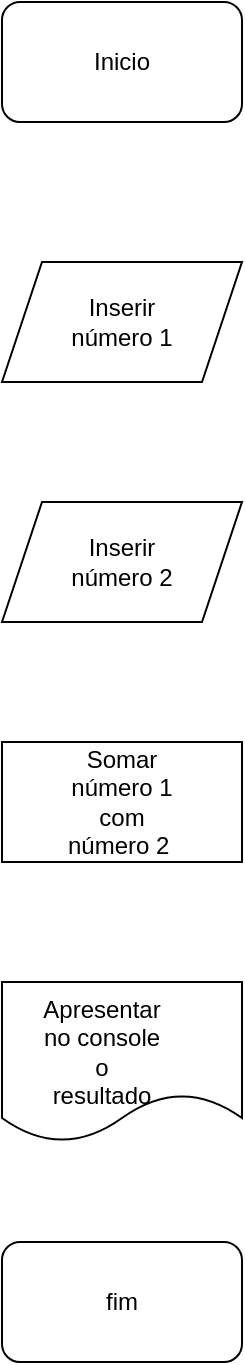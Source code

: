 <mxfile version="24.0.2" type="github">
  <diagram name="Página-1" id="OehXuZuX19rzcgpaWYtD">
    <mxGraphModel dx="1009" dy="573" grid="1" gridSize="10" guides="1" tooltips="1" connect="1" arrows="1" fold="1" page="1" pageScale="1" pageWidth="827" pageHeight="1169" math="0" shadow="0">
      <root>
        <mxCell id="0" />
        <mxCell id="1" parent="0" />
        <mxCell id="o3x6JhrrqWPSyD1nAUnK-2" value="Inicio" style="text;html=1;align=center;verticalAlign=middle;whiteSpace=wrap;rounded=0;" vertex="1" parent="1">
          <mxGeometry x="70" y="25" width="60" height="30" as="geometry" />
        </mxCell>
        <mxCell id="o3x6JhrrqWPSyD1nAUnK-3" value="" style="shape=parallelogram;perimeter=parallelogramPerimeter;whiteSpace=wrap;html=1;fixedSize=1;" vertex="1" parent="1">
          <mxGeometry x="40" y="140" width="120" height="60" as="geometry" />
        </mxCell>
        <mxCell id="o3x6JhrrqWPSyD1nAUnK-4" value="" style="shape=parallelogram;perimeter=parallelogramPerimeter;whiteSpace=wrap;html=1;fixedSize=1;" vertex="1" parent="1">
          <mxGeometry x="40" y="260" width="120" height="60" as="geometry" />
        </mxCell>
        <mxCell id="o3x6JhrrqWPSyD1nAUnK-5" value="" style="rounded=1;whiteSpace=wrap;html=1;" vertex="1" parent="1">
          <mxGeometry x="40" y="10" width="120" height="60" as="geometry" />
        </mxCell>
        <mxCell id="o3x6JhrrqWPSyD1nAUnK-6" value="" style="rounded=0;whiteSpace=wrap;html=1;" vertex="1" parent="1">
          <mxGeometry x="40" y="380" width="120" height="60" as="geometry" />
        </mxCell>
        <mxCell id="o3x6JhrrqWPSyD1nAUnK-7" value="" style="rounded=1;whiteSpace=wrap;html=1;" vertex="1" parent="1">
          <mxGeometry x="40" y="630" width="120" height="60" as="geometry" />
        </mxCell>
        <mxCell id="o3x6JhrrqWPSyD1nAUnK-8" value="Inicio" style="text;html=1;align=center;verticalAlign=middle;whiteSpace=wrap;rounded=0;" vertex="1" parent="1">
          <mxGeometry x="70" y="25" width="60" height="30" as="geometry" />
        </mxCell>
        <mxCell id="o3x6JhrrqWPSyD1nAUnK-9" value="Inserir número 1" style="text;html=1;align=center;verticalAlign=middle;whiteSpace=wrap;rounded=0;" vertex="1" parent="1">
          <mxGeometry x="70" y="155" width="60" height="30" as="geometry" />
        </mxCell>
        <mxCell id="o3x6JhrrqWPSyD1nAUnK-10" value="Inserir número 2" style="text;html=1;align=center;verticalAlign=middle;whiteSpace=wrap;rounded=0;" vertex="1" parent="1">
          <mxGeometry x="70" y="275" width="60" height="30" as="geometry" />
        </mxCell>
        <mxCell id="o3x6JhrrqWPSyD1nAUnK-11" value="Somar número 1 com número 2&amp;nbsp;" style="text;html=1;align=center;verticalAlign=middle;whiteSpace=wrap;rounded=0;" vertex="1" parent="1">
          <mxGeometry x="70" y="395" width="60" height="30" as="geometry" />
        </mxCell>
        <mxCell id="o3x6JhrrqWPSyD1nAUnK-12" value="" style="shape=document;whiteSpace=wrap;html=1;boundedLbl=1;" vertex="1" parent="1">
          <mxGeometry x="40" y="500" width="120" height="80" as="geometry" />
        </mxCell>
        <mxCell id="o3x6JhrrqWPSyD1nAUnK-13" value="Apresentar no console o resultado" style="text;html=1;align=center;verticalAlign=middle;whiteSpace=wrap;rounded=0;" vertex="1" parent="1">
          <mxGeometry x="60" y="520" width="60" height="30" as="geometry" />
        </mxCell>
        <mxCell id="o3x6JhrrqWPSyD1nAUnK-14" value="fim" style="text;html=1;align=center;verticalAlign=middle;whiteSpace=wrap;rounded=0;" vertex="1" parent="1">
          <mxGeometry x="70" y="645" width="60" height="30" as="geometry" />
        </mxCell>
      </root>
    </mxGraphModel>
  </diagram>
</mxfile>

